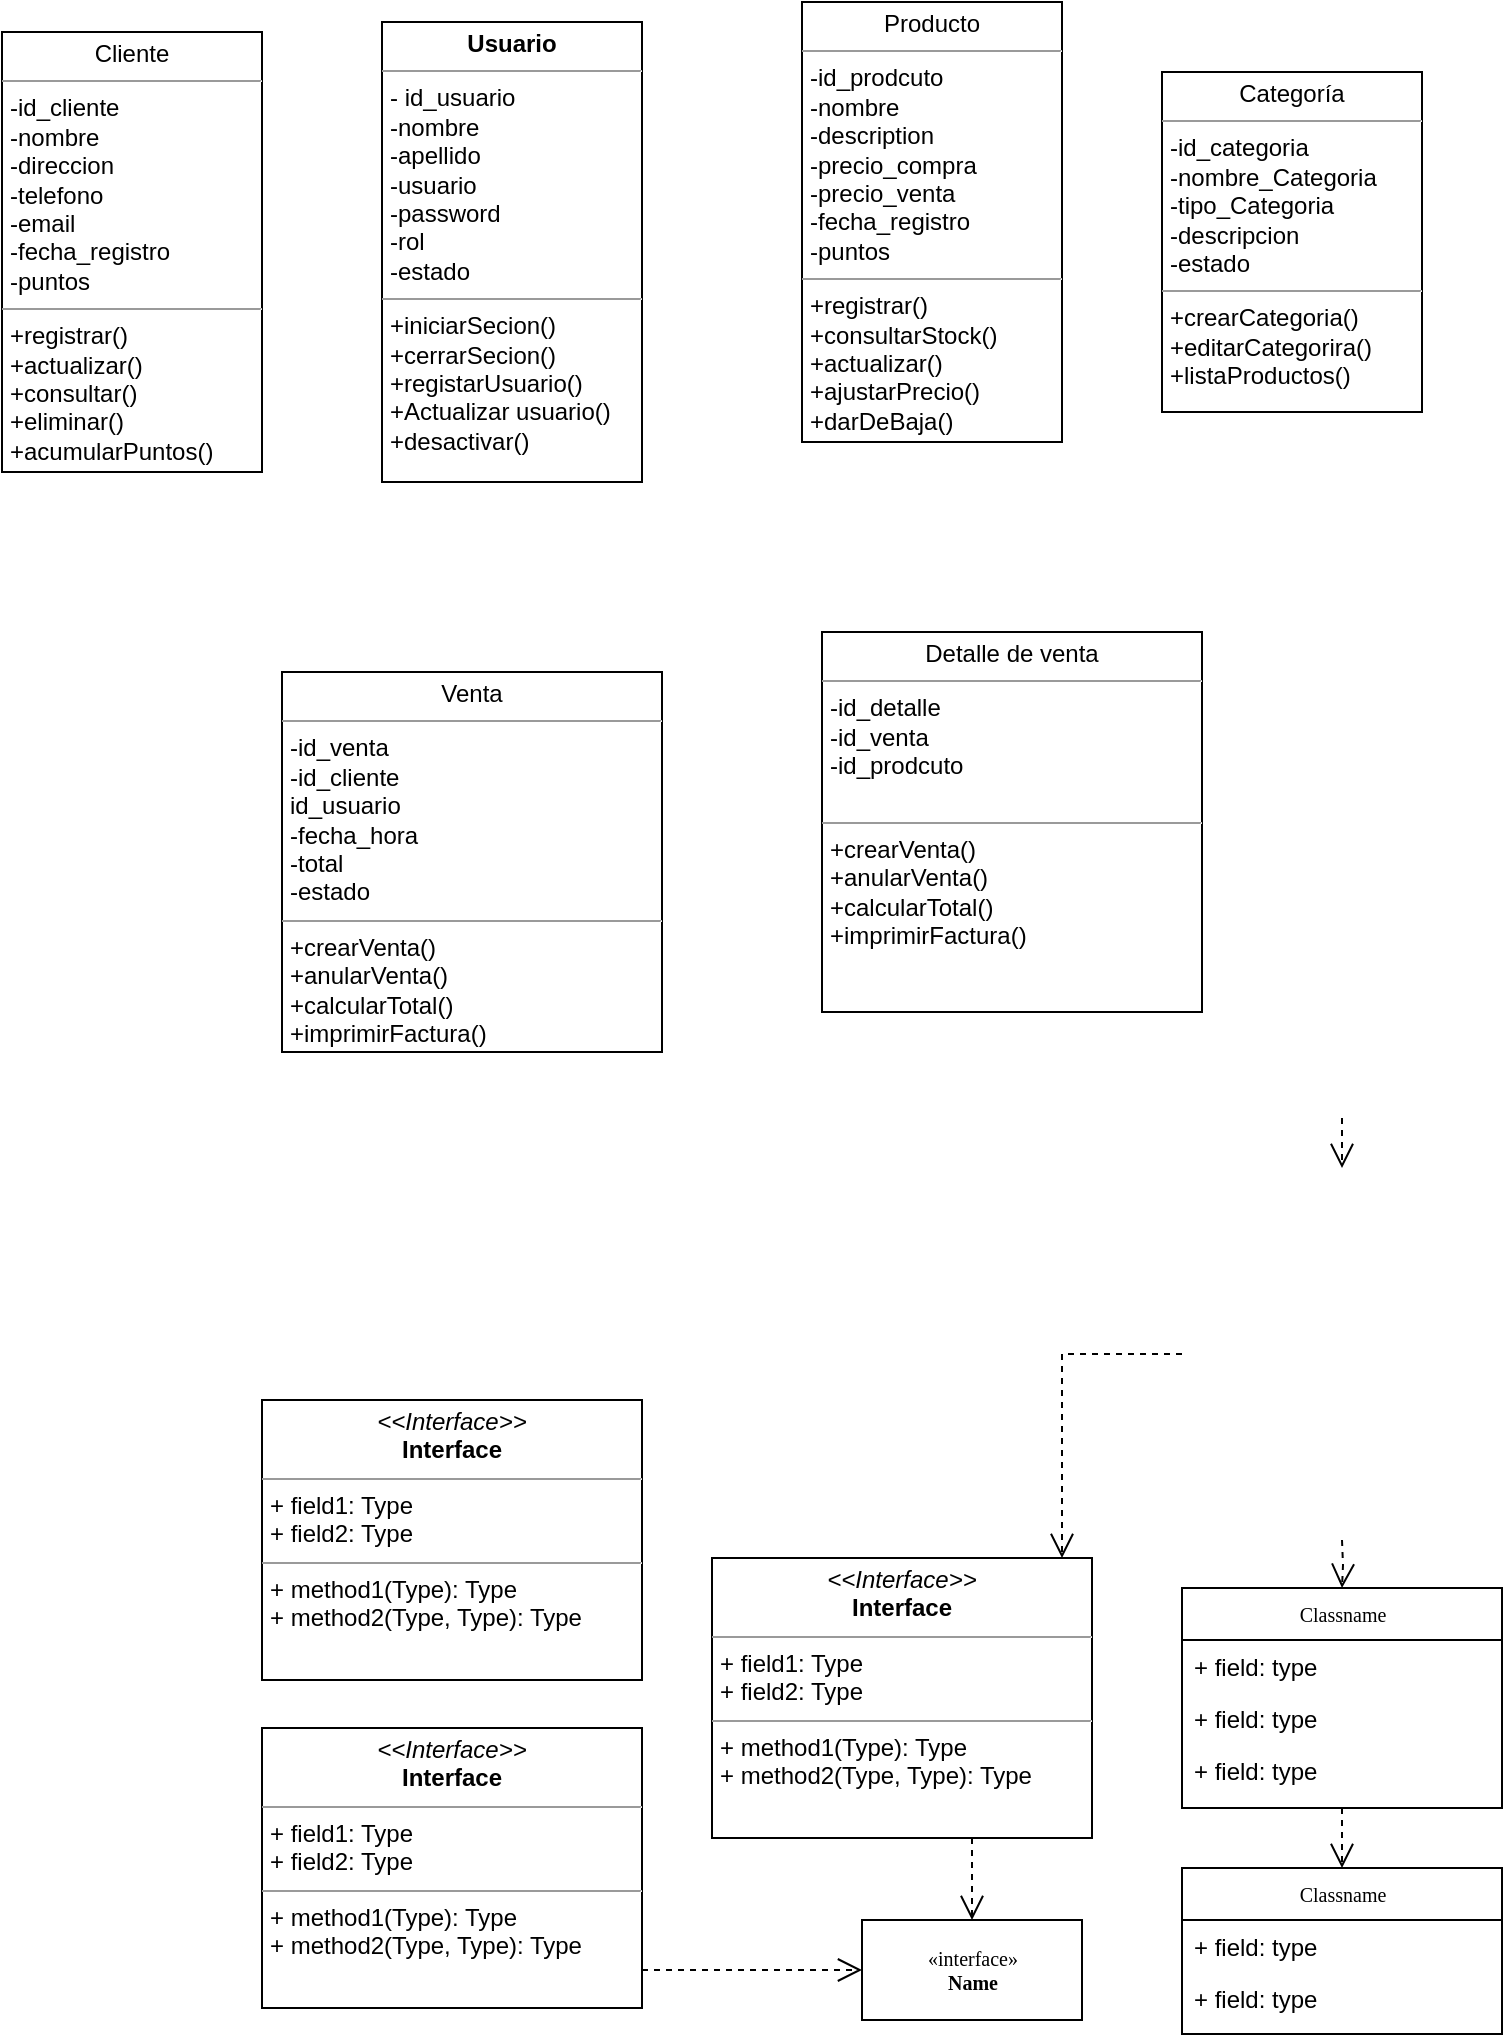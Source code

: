 <mxfile version="26.2.13">
  <diagram name="Page-1" id="c4acf3e9-155e-7222-9cf6-157b1a14988f">
    <mxGraphModel dx="874" dy="465" grid="1" gridSize="10" guides="1" tooltips="1" connect="1" arrows="1" fold="1" page="1" pageScale="1" pageWidth="850" pageHeight="1100" background="none" math="0" shadow="0">
      <root>
        <mxCell id="0" />
        <mxCell id="1" parent="0" />
        <mxCell id="5d2195bd80daf111-38" style="edgeStyle=orthogonalEdgeStyle;rounded=0;html=1;dashed=1;labelBackgroundColor=none;startFill=0;endArrow=open;endFill=0;endSize=10;fontFamily=Verdana;fontSize=10;" parent="1" target="5d2195bd80daf111-9" edge="1">
          <mxGeometry relative="1" as="geometry">
            <Array as="points">
              <mxPoint x="590" y="721" />
            </Array>
            <mxPoint x="650" y="721" as="sourcePoint" />
          </mxGeometry>
        </mxCell>
        <mxCell id="5d2195bd80daf111-40" style="edgeStyle=orthogonalEdgeStyle;rounded=0;html=1;dashed=1;labelBackgroundColor=none;startFill=0;endArrow=open;endFill=0;endSize=10;fontFamily=Verdana;fontSize=10;" parent="1" target="5d2195bd80daf111-1" edge="1">
          <mxGeometry relative="1" as="geometry">
            <Array as="points" />
            <mxPoint x="730" y="814" as="sourcePoint" />
          </mxGeometry>
        </mxCell>
        <mxCell id="17acba5748e5396b-44" value="Classname" style="swimlane;html=1;fontStyle=0;childLayout=stackLayout;horizontal=1;startSize=26;fillColor=none;horizontalStack=0;resizeParent=1;resizeLast=0;collapsible=1;marginBottom=0;swimlaneFillColor=#ffffff;rounded=0;shadow=0;comic=0;labelBackgroundColor=none;strokeWidth=1;fontFamily=Verdana;fontSize=10;align=center;" parent="1" vertex="1">
          <mxGeometry x="650" y="978" width="160" height="83" as="geometry" />
        </mxCell>
        <mxCell id="17acba5748e5396b-45" value="+ field: type" style="text;html=1;strokeColor=none;fillColor=none;align=left;verticalAlign=top;spacingLeft=4;spacingRight=4;whiteSpace=wrap;overflow=hidden;rotatable=0;points=[[0,0.5],[1,0.5]];portConstraint=eastwest;" parent="17acba5748e5396b-44" vertex="1">
          <mxGeometry y="26" width="160" height="26" as="geometry" />
        </mxCell>
        <mxCell id="17acba5748e5396b-47" value="+ field: type" style="text;html=1;strokeColor=none;fillColor=none;align=left;verticalAlign=top;spacingLeft=4;spacingRight=4;whiteSpace=wrap;overflow=hidden;rotatable=0;points=[[0,0.5],[1,0.5]];portConstraint=eastwest;" parent="17acba5748e5396b-44" vertex="1">
          <mxGeometry y="52" width="160" height="26" as="geometry" />
        </mxCell>
        <mxCell id="5d2195bd80daf111-39" style="edgeStyle=orthogonalEdgeStyle;rounded=0;html=1;dashed=1;labelBackgroundColor=none;startFill=0;endArrow=open;endFill=0;endSize=10;fontFamily=Verdana;fontSize=10;" parent="1" source="5d2195bd80daf111-1" target="17acba5748e5396b-44" edge="1">
          <mxGeometry relative="1" as="geometry" />
        </mxCell>
        <mxCell id="5d2195bd80daf111-1" value="Classname" style="swimlane;html=1;fontStyle=0;childLayout=stackLayout;horizontal=1;startSize=26;fillColor=none;horizontalStack=0;resizeParent=1;resizeLast=0;collapsible=1;marginBottom=0;swimlaneFillColor=#ffffff;rounded=0;shadow=0;comic=0;labelBackgroundColor=none;strokeWidth=1;fontFamily=Verdana;fontSize=10;align=center;" parent="1" vertex="1">
          <mxGeometry x="650" y="838" width="160" height="110" as="geometry" />
        </mxCell>
        <mxCell id="5d2195bd80daf111-2" value="+ field: type" style="text;html=1;strokeColor=none;fillColor=none;align=left;verticalAlign=top;spacingLeft=4;spacingRight=4;whiteSpace=wrap;overflow=hidden;rotatable=0;points=[[0,0.5],[1,0.5]];portConstraint=eastwest;" parent="5d2195bd80daf111-1" vertex="1">
          <mxGeometry y="26" width="160" height="26" as="geometry" />
        </mxCell>
        <mxCell id="5d2195bd80daf111-3" value="+ field: type" style="text;html=1;strokeColor=none;fillColor=none;align=left;verticalAlign=top;spacingLeft=4;spacingRight=4;whiteSpace=wrap;overflow=hidden;rotatable=0;points=[[0,0.5],[1,0.5]];portConstraint=eastwest;" parent="5d2195bd80daf111-1" vertex="1">
          <mxGeometry y="52" width="160" height="26" as="geometry" />
        </mxCell>
        <mxCell id="5d2195bd80daf111-4" value="+ field: type" style="text;html=1;strokeColor=none;fillColor=none;align=left;verticalAlign=top;spacingLeft=4;spacingRight=4;whiteSpace=wrap;overflow=hidden;rotatable=0;points=[[0,0.5],[1,0.5]];portConstraint=eastwest;" parent="5d2195bd80daf111-1" vertex="1">
          <mxGeometry y="78" width="160" height="26" as="geometry" />
        </mxCell>
        <mxCell id="5d2195bd80daf111-41" style="edgeStyle=orthogonalEdgeStyle;rounded=0;html=1;dashed=1;labelBackgroundColor=none;startFill=0;endArrow=open;endFill=0;endSize=10;fontFamily=Verdana;fontSize=10;" parent="1" edge="1">
          <mxGeometry relative="1" as="geometry">
            <Array as="points" />
            <mxPoint x="730" y="603" as="sourcePoint" />
            <mxPoint x="730" y="628" as="targetPoint" />
          </mxGeometry>
        </mxCell>
        <mxCell id="5d2195bd80daf111-8" value="&amp;laquo;interface&amp;raquo;&lt;br&gt;&lt;b&gt;Name&lt;/b&gt;" style="html=1;rounded=0;shadow=0;comic=0;labelBackgroundColor=none;strokeWidth=1;fontFamily=Verdana;fontSize=10;align=center;" parent="1" vertex="1">
          <mxGeometry x="490" y="1004" width="110" height="50" as="geometry" />
        </mxCell>
        <mxCell id="5d2195bd80daf111-35" style="edgeStyle=orthogonalEdgeStyle;rounded=0;html=1;dashed=1;labelBackgroundColor=none;startFill=0;endArrow=open;endFill=0;endSize=10;fontFamily=Verdana;fontSize=10;" parent="1" source="5d2195bd80daf111-9" target="5d2195bd80daf111-8" edge="1">
          <mxGeometry relative="1" as="geometry">
            <Array as="points">
              <mxPoint x="545" y="970" />
              <mxPoint x="545" y="970" />
            </Array>
          </mxGeometry>
        </mxCell>
        <mxCell id="5d2195bd80daf111-9" value="&lt;p style=&quot;margin:0px;margin-top:4px;text-align:center;&quot;&gt;&lt;i&gt;&amp;lt;&amp;lt;Interface&amp;gt;&amp;gt;&lt;/i&gt;&lt;br/&gt;&lt;b&gt;Interface&lt;/b&gt;&lt;/p&gt;&lt;hr size=&quot;1&quot;/&gt;&lt;p style=&quot;margin:0px;margin-left:4px;&quot;&gt;+ field1: Type&lt;br/&gt;+ field2: Type&lt;/p&gt;&lt;hr size=&quot;1&quot;/&gt;&lt;p style=&quot;margin:0px;margin-left:4px;&quot;&gt;+ method1(Type): Type&lt;br/&gt;+ method2(Type, Type): Type&lt;/p&gt;" style="verticalAlign=top;align=left;overflow=fill;fontSize=12;fontFamily=Helvetica;html=1;rounded=0;shadow=0;comic=0;labelBackgroundColor=none;strokeWidth=1" parent="1" vertex="1">
          <mxGeometry x="415" y="823" width="190" height="140" as="geometry" />
        </mxCell>
        <mxCell id="5d2195bd80daf111-34" style="edgeStyle=orthogonalEdgeStyle;rounded=0;html=1;dashed=1;labelBackgroundColor=none;startFill=0;endArrow=open;endFill=0;endSize=10;fontFamily=Verdana;fontSize=10;" parent="1" source="5d2195bd80daf111-11" target="5d2195bd80daf111-8" edge="1">
          <mxGeometry relative="1" as="geometry">
            <Array as="points">
              <mxPoint x="410" y="1029" />
              <mxPoint x="410" y="1029" />
            </Array>
          </mxGeometry>
        </mxCell>
        <mxCell id="5d2195bd80daf111-11" value="&lt;p style=&quot;margin:0px;margin-top:4px;text-align:center;&quot;&gt;&lt;i&gt;&amp;lt;&amp;lt;Interface&amp;gt;&amp;gt;&lt;/i&gt;&lt;br/&gt;&lt;b&gt;Interface&lt;/b&gt;&lt;/p&gt;&lt;hr size=&quot;1&quot;/&gt;&lt;p style=&quot;margin:0px;margin-left:4px;&quot;&gt;+ field1: Type&lt;br/&gt;+ field2: Type&lt;/p&gt;&lt;hr size=&quot;1&quot;/&gt;&lt;p style=&quot;margin:0px;margin-left:4px;&quot;&gt;+ method1(Type): Type&lt;br/&gt;+ method2(Type, Type): Type&lt;/p&gt;" style="verticalAlign=top;align=left;overflow=fill;fontSize=12;fontFamily=Helvetica;html=1;rounded=0;shadow=0;comic=0;labelBackgroundColor=none;strokeWidth=1" parent="1" vertex="1">
          <mxGeometry x="190" y="908" width="190" height="140" as="geometry" />
        </mxCell>
        <mxCell id="5d2195bd80daf111-12" value="&lt;p style=&quot;margin:0px;margin-top:4px;text-align:center;&quot;&gt;&lt;i&gt;&amp;lt;&amp;lt;Interface&amp;gt;&amp;gt;&lt;/i&gt;&lt;br/&gt;&lt;b&gt;Interface&lt;/b&gt;&lt;/p&gt;&lt;hr size=&quot;1&quot;/&gt;&lt;p style=&quot;margin:0px;margin-left:4px;&quot;&gt;+ field1: Type&lt;br/&gt;+ field2: Type&lt;/p&gt;&lt;hr size=&quot;1&quot;/&gt;&lt;p style=&quot;margin:0px;margin-left:4px;&quot;&gt;+ method1(Type): Type&lt;br/&gt;+ method2(Type, Type): Type&lt;/p&gt;" style="verticalAlign=top;align=left;overflow=fill;fontSize=12;fontFamily=Helvetica;html=1;rounded=0;shadow=0;comic=0;labelBackgroundColor=none;strokeWidth=1" parent="1" vertex="1">
          <mxGeometry x="190" y="744" width="190" height="140" as="geometry" />
        </mxCell>
        <mxCell id="5d2195bd80daf111-18" value="&lt;p style=&quot;margin:0px;margin-top:4px;text-align:center;&quot;&gt;&lt;b&gt;Usuario&lt;/b&gt;&lt;/p&gt;&lt;hr size=&quot;1&quot;&gt;&lt;p style=&quot;margin:0px;margin-left:4px;&quot;&gt;- id_usuario&lt;/p&gt;&lt;p style=&quot;margin:0px;margin-left:4px;&quot;&gt;-nombre&lt;/p&gt;&lt;p style=&quot;margin:0px;margin-left:4px;&quot;&gt;-apellido&amp;nbsp;&lt;/p&gt;&lt;p style=&quot;margin:0px;margin-left:4px;&quot;&gt;-usuario&lt;/p&gt;&lt;p style=&quot;margin:0px;margin-left:4px;&quot;&gt;-password&lt;/p&gt;&lt;p style=&quot;margin:0px;margin-left:4px;&quot;&gt;-rol&lt;/p&gt;&lt;p style=&quot;margin:0px;margin-left:4px;&quot;&gt;-estado&lt;/p&gt;&lt;hr size=&quot;1&quot;&gt;&lt;p style=&quot;margin:0px;margin-left:4px;&quot;&gt;+iniciarSecion()&lt;/p&gt;&lt;p style=&quot;margin:0px;margin-left:4px;&quot;&gt;+cerrarSecion()&lt;/p&gt;&lt;p style=&quot;margin:0px;margin-left:4px;&quot;&gt;+registarUsuario()&lt;/p&gt;&lt;p style=&quot;margin:0px;margin-left:4px;&quot;&gt;+Actualizar usuario()&lt;/p&gt;&lt;p style=&quot;margin:0px;margin-left:4px;&quot;&gt;+desactivar()&lt;/p&gt;" style="verticalAlign=top;align=left;overflow=fill;fontSize=12;fontFamily=Helvetica;html=1;rounded=0;shadow=0;comic=0;labelBackgroundColor=none;strokeWidth=1" parent="1" vertex="1">
          <mxGeometry x="250" y="55" width="130" height="230" as="geometry" />
        </mxCell>
        <mxCell id="5d2195bd80daf111-19" value="&lt;p style=&quot;margin:0px;margin-top:4px;text-align:center;&quot;&gt;Cliente&lt;/p&gt;&lt;hr size=&quot;1&quot;&gt;&lt;p style=&quot;margin:0px;margin-left:4px;&quot;&gt;-id_cliente&lt;/p&gt;&lt;p style=&quot;margin:0px;margin-left:4px;&quot;&gt;-nombre&lt;/p&gt;&lt;p style=&quot;margin:0px;margin-left:4px;&quot;&gt;-direccion&lt;/p&gt;&lt;p style=&quot;margin:0px;margin-left:4px;&quot;&gt;-telefono&lt;/p&gt;&lt;p style=&quot;margin:0px;margin-left:4px;&quot;&gt;-email&lt;/p&gt;&lt;p style=&quot;margin:0px;margin-left:4px;&quot;&gt;-fecha_registro&lt;/p&gt;&lt;p style=&quot;margin:0px;margin-left:4px;&quot;&gt;-puntos&lt;/p&gt;&lt;hr size=&quot;1&quot;&gt;&lt;p style=&quot;margin:0px;margin-left:4px;&quot;&gt;+registrar()&lt;/p&gt;&lt;p style=&quot;margin:0px;margin-left:4px;&quot;&gt;+actualizar()&lt;/p&gt;&lt;p style=&quot;margin:0px;margin-left:4px;&quot;&gt;+consultar()&lt;/p&gt;&lt;p style=&quot;margin:0px;margin-left:4px;&quot;&gt;+eliminar()&lt;/p&gt;&lt;p style=&quot;margin:0px;margin-left:4px;&quot;&gt;+acumularPuntos()&lt;/p&gt;" style="verticalAlign=top;align=left;overflow=fill;fontSize=12;fontFamily=Helvetica;html=1;rounded=0;shadow=0;comic=0;labelBackgroundColor=none;strokeWidth=1" parent="1" vertex="1">
          <mxGeometry x="60" y="60" width="130" height="220" as="geometry" />
        </mxCell>
        <mxCell id="5d2195bd80daf111-20" value="&lt;p style=&quot;margin:0px;margin-top:4px;text-align:center;&quot;&gt;Venta&lt;/p&gt;&lt;hr size=&quot;1&quot;&gt;&lt;p style=&quot;margin:0px;margin-left:4px;&quot;&gt;-id_venta&lt;/p&gt;&lt;p style=&quot;margin:0px;margin-left:4px;&quot;&gt;-id_cliente&lt;/p&gt;&lt;p style=&quot;margin:0px;margin-left:4px;&quot;&gt;id_usuario&lt;/p&gt;&lt;p style=&quot;margin:0px;margin-left:4px;&quot;&gt;-fecha_hora&lt;/p&gt;&lt;p style=&quot;margin:0px;margin-left:4px;&quot;&gt;-total&lt;/p&gt;&lt;p style=&quot;margin:0px;margin-left:4px;&quot;&gt;-estado&lt;/p&gt;&lt;hr size=&quot;1&quot;&gt;&lt;p style=&quot;margin:0px;margin-left:4px;&quot;&gt;+crearVenta()&lt;/p&gt;&lt;p style=&quot;margin:0px;margin-left:4px;&quot;&gt;+anularVenta()&lt;/p&gt;&lt;p style=&quot;margin:0px;margin-left:4px;&quot;&gt;+calcularTotal()&lt;/p&gt;&lt;p style=&quot;margin:0px;margin-left:4px;&quot;&gt;+imprimirFactura()&lt;/p&gt;" style="verticalAlign=top;align=left;overflow=fill;fontSize=12;fontFamily=Helvetica;html=1;rounded=0;shadow=0;comic=0;labelBackgroundColor=none;strokeWidth=1" parent="1" vertex="1">
          <mxGeometry x="200" y="380" width="190" height="190" as="geometry" />
        </mxCell>
        <mxCell id="qse9XFh510241VXXL6U8-1" value="&lt;p style=&quot;margin:0px;margin-top:4px;text-align:center;&quot;&gt;Producto&lt;/p&gt;&lt;hr size=&quot;1&quot;&gt;&lt;p style=&quot;margin:0px;margin-left:4px;&quot;&gt;-id_prodcuto&lt;/p&gt;&lt;p style=&quot;margin:0px;margin-left:4px;&quot;&gt;-nombre&lt;/p&gt;&lt;p style=&quot;margin:0px;margin-left:4px;&quot;&gt;-description&lt;/p&gt;&lt;p style=&quot;margin:0px;margin-left:4px;&quot;&gt;-precio_compra&lt;/p&gt;&lt;p style=&quot;margin:0px;margin-left:4px;&quot;&gt;-precio_venta&lt;/p&gt;&lt;p style=&quot;margin:0px;margin-left:4px;&quot;&gt;-fecha_registro&lt;/p&gt;&lt;p style=&quot;margin:0px;margin-left:4px;&quot;&gt;-puntos&lt;/p&gt;&lt;hr size=&quot;1&quot;&gt;&lt;p style=&quot;margin:0px;margin-left:4px;&quot;&gt;+registrar()&lt;/p&gt;&lt;p style=&quot;margin:0px;margin-left:4px;&quot;&gt;+consultarStock()&lt;/p&gt;&lt;p style=&quot;margin:0px;margin-left:4px;&quot;&gt;+actualizar()&lt;/p&gt;&lt;p style=&quot;margin:0px;margin-left:4px;&quot;&gt;+ajustarPrecio()&lt;/p&gt;&lt;p style=&quot;margin:0px;margin-left:4px;&quot;&gt;+darDeBaja()&lt;/p&gt;&lt;p style=&quot;margin:0px;margin-left:4px;&quot;&gt;&lt;br&gt;&lt;/p&gt;" style="verticalAlign=top;align=left;overflow=fill;fontSize=12;fontFamily=Helvetica;html=1;rounded=0;shadow=0;comic=0;labelBackgroundColor=none;strokeWidth=1" vertex="1" parent="1">
          <mxGeometry x="460" y="45" width="130" height="220" as="geometry" />
        </mxCell>
        <mxCell id="qse9XFh510241VXXL6U8-3" value="&lt;p style=&quot;margin:0px;margin-top:4px;text-align:center;&quot;&gt;Categoría&lt;/p&gt;&lt;hr size=&quot;1&quot;&gt;&lt;p style=&quot;margin:0px;margin-left:4px;&quot;&gt;-id_categoria&lt;br&gt;&lt;/p&gt;&lt;p style=&quot;margin:0px;margin-left:4px;&quot;&gt;-nombre_Categoria&lt;/p&gt;&lt;p style=&quot;margin:0px;margin-left:4px;&quot;&gt;-tipo_Categoria&lt;/p&gt;&lt;p style=&quot;margin:0px;margin-left:4px;&quot;&gt;-descripcion&lt;/p&gt;&lt;p style=&quot;margin:0px;margin-left:4px;&quot;&gt;-estado&lt;/p&gt;&lt;hr size=&quot;1&quot;&gt;&lt;p style=&quot;margin:0px;margin-left:4px;&quot;&gt;+crearCategoria()&lt;/p&gt;&lt;p style=&quot;margin:0px;margin-left:4px;&quot;&gt;+editarCategorira()&lt;/p&gt;&lt;p style=&quot;margin:0px;margin-left:4px;&quot;&gt;+listaProductos()&lt;/p&gt;" style="verticalAlign=top;align=left;overflow=fill;fontSize=12;fontFamily=Helvetica;html=1;rounded=0;shadow=0;comic=0;labelBackgroundColor=none;strokeWidth=1" vertex="1" parent="1">
          <mxGeometry x="640" y="80" width="130" height="170" as="geometry" />
        </mxCell>
        <mxCell id="qse9XFh510241VXXL6U8-4" value="&lt;p style=&quot;margin:0px;margin-top:4px;text-align:center;&quot;&gt;Detalle de venta&lt;/p&gt;&lt;hr size=&quot;1&quot;&gt;&lt;p style=&quot;margin:0px;margin-left:4px;&quot;&gt;-id_detalle&lt;/p&gt;&lt;p style=&quot;margin:0px;margin-left:4px;&quot;&gt;-id_venta&lt;/p&gt;&lt;p style=&quot;margin:0px;margin-left:4px;&quot;&gt;-id_prodcuto&lt;/p&gt;&lt;p style=&quot;margin:0px;margin-left:4px;&quot;&gt;&lt;br&gt;&lt;/p&gt;&lt;hr size=&quot;1&quot;&gt;&lt;p style=&quot;margin:0px;margin-left:4px;&quot;&gt;+crearVenta()&lt;/p&gt;&lt;p style=&quot;margin:0px;margin-left:4px;&quot;&gt;+anularVenta()&lt;/p&gt;&lt;p style=&quot;margin:0px;margin-left:4px;&quot;&gt;+calcularTotal()&lt;/p&gt;&lt;p style=&quot;margin:0px;margin-left:4px;&quot;&gt;+imprimirFactura()&lt;/p&gt;" style="verticalAlign=top;align=left;overflow=fill;fontSize=12;fontFamily=Helvetica;html=1;rounded=0;shadow=0;comic=0;labelBackgroundColor=none;strokeWidth=1" vertex="1" parent="1">
          <mxGeometry x="470" y="360" width="190" height="190" as="geometry" />
        </mxCell>
      </root>
    </mxGraphModel>
  </diagram>
</mxfile>
